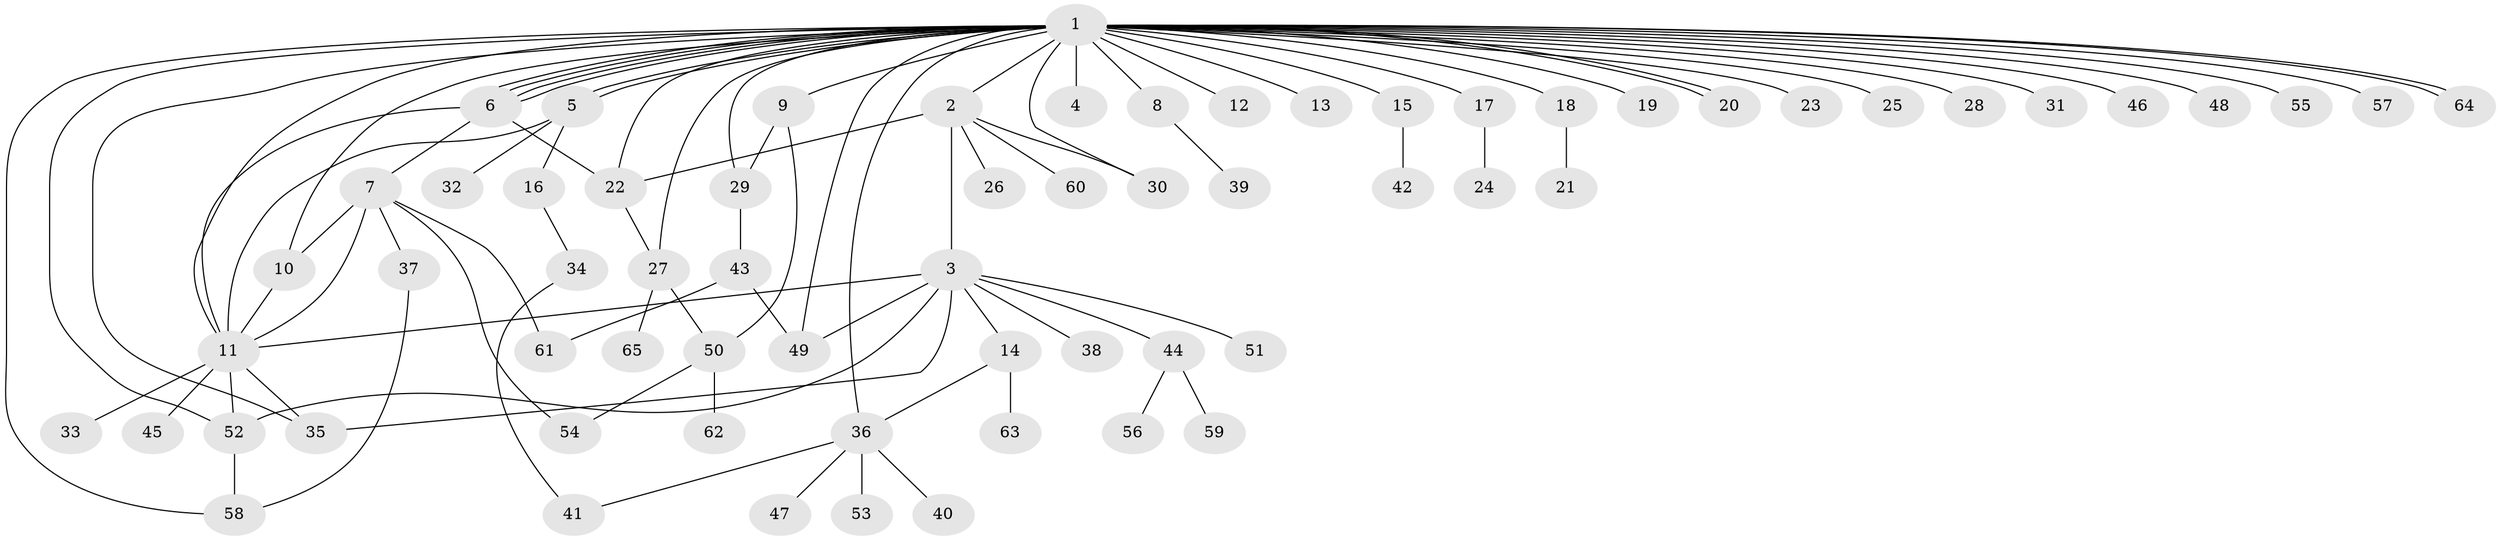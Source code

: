 // coarse degree distribution, {1: 0.8846153846153846, 3: 0.038461538461538464, 2: 0.038461538461538464, 22: 0.038461538461538464}
// Generated by graph-tools (version 1.1) at 2025/50/03/04/25 21:50:02]
// undirected, 65 vertices, 94 edges
graph export_dot {
graph [start="1"]
  node [color=gray90,style=filled];
  1;
  2;
  3;
  4;
  5;
  6;
  7;
  8;
  9;
  10;
  11;
  12;
  13;
  14;
  15;
  16;
  17;
  18;
  19;
  20;
  21;
  22;
  23;
  24;
  25;
  26;
  27;
  28;
  29;
  30;
  31;
  32;
  33;
  34;
  35;
  36;
  37;
  38;
  39;
  40;
  41;
  42;
  43;
  44;
  45;
  46;
  47;
  48;
  49;
  50;
  51;
  52;
  53;
  54;
  55;
  56;
  57;
  58;
  59;
  60;
  61;
  62;
  63;
  64;
  65;
  1 -- 2;
  1 -- 4;
  1 -- 5;
  1 -- 5;
  1 -- 6;
  1 -- 6;
  1 -- 6;
  1 -- 6;
  1 -- 8;
  1 -- 9;
  1 -- 10;
  1 -- 11;
  1 -- 12;
  1 -- 13;
  1 -- 15;
  1 -- 17;
  1 -- 18;
  1 -- 19;
  1 -- 20;
  1 -- 20;
  1 -- 22;
  1 -- 23;
  1 -- 25;
  1 -- 27;
  1 -- 28;
  1 -- 29;
  1 -- 30;
  1 -- 31;
  1 -- 35;
  1 -- 36;
  1 -- 46;
  1 -- 48;
  1 -- 49;
  1 -- 52;
  1 -- 55;
  1 -- 57;
  1 -- 58;
  1 -- 64;
  1 -- 64;
  2 -- 3;
  2 -- 22;
  2 -- 26;
  2 -- 30;
  2 -- 60;
  3 -- 11;
  3 -- 14;
  3 -- 35;
  3 -- 38;
  3 -- 44;
  3 -- 49;
  3 -- 51;
  3 -- 52;
  5 -- 11;
  5 -- 16;
  5 -- 32;
  6 -- 7;
  6 -- 11;
  6 -- 22;
  7 -- 10;
  7 -- 11;
  7 -- 37;
  7 -- 54;
  7 -- 61;
  8 -- 39;
  9 -- 29;
  9 -- 50;
  10 -- 11;
  11 -- 33;
  11 -- 35;
  11 -- 45;
  11 -- 52;
  14 -- 36;
  14 -- 63;
  15 -- 42;
  16 -- 34;
  17 -- 24;
  18 -- 21;
  22 -- 27;
  27 -- 50;
  27 -- 65;
  29 -- 43;
  34 -- 41;
  36 -- 40;
  36 -- 41;
  36 -- 47;
  36 -- 53;
  37 -- 58;
  43 -- 49;
  43 -- 61;
  44 -- 56;
  44 -- 59;
  50 -- 54;
  50 -- 62;
  52 -- 58;
}
